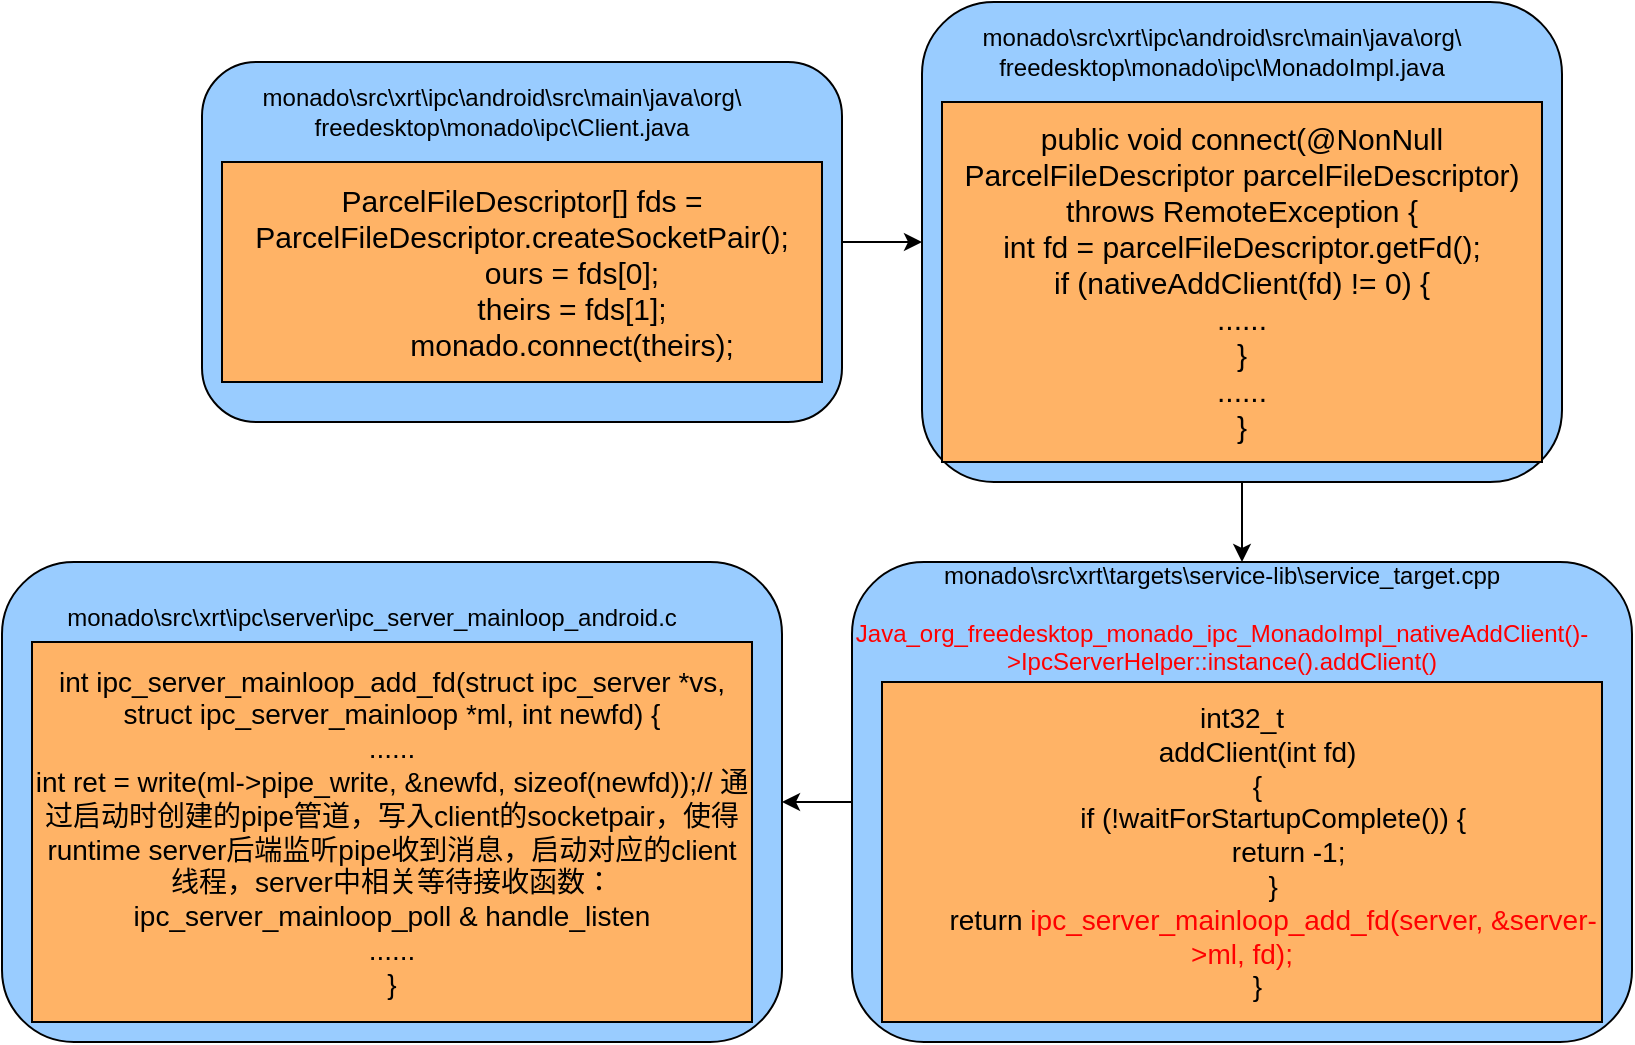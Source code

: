 <mxfile version="24.5.3" type="device">
  <diagram name="第 1 页" id="L5u8EUB9qDxPLzP4zzUu">
    <mxGraphModel dx="880" dy="434" grid="1" gridSize="10" guides="1" tooltips="1" connect="1" arrows="1" fold="1" page="1" pageScale="1" pageWidth="827" pageHeight="1169" math="0" shadow="0">
      <root>
        <mxCell id="0" />
        <mxCell id="1" parent="0" />
        <mxCell id="YQZlp1rxetBFQlgO7vTc-8" style="edgeStyle=orthogonalEdgeStyle;rounded=0;orthogonalLoop=1;jettySize=auto;html=1;entryX=0;entryY=0.5;entryDx=0;entryDy=0;" edge="1" parent="1" source="YQZlp1rxetBFQlgO7vTc-1" target="YQZlp1rxetBFQlgO7vTc-4">
          <mxGeometry relative="1" as="geometry" />
        </mxCell>
        <mxCell id="YQZlp1rxetBFQlgO7vTc-1" value="" style="rounded=1;whiteSpace=wrap;html=1;fillColor=#99CCFF;" vertex="1" parent="1">
          <mxGeometry x="120" y="40" width="320" height="180" as="geometry" />
        </mxCell>
        <mxCell id="YQZlp1rxetBFQlgO7vTc-2" value="&lt;div&gt;&lt;span style=&quot;background-color: initial;&quot;&gt;monado\src\xrt\ipc\android\src\main\java\org\&lt;/span&gt;&lt;/div&gt;&lt;div&gt;&lt;span style=&quot;background-color: initial;&quot;&gt;freedesktop\monado\ipc\Client.java&lt;/span&gt;&lt;br&gt;&lt;/div&gt;" style="text;html=1;align=center;verticalAlign=middle;whiteSpace=wrap;rounded=0;" vertex="1" parent="1">
          <mxGeometry x="250" y="50" width="40" height="30" as="geometry" />
        </mxCell>
        <mxCell id="YQZlp1rxetBFQlgO7vTc-3" value="&lt;font style=&quot;font-size: 15px;&quot;&gt;ParcelFileDescriptor[] fds = ParcelFileDescriptor.createSocketPair();&lt;br&gt;&amp;nbsp; &amp;nbsp; &amp;nbsp; &amp;nbsp; &amp;nbsp; &amp;nbsp; ours = fds[0];&lt;br&gt;&amp;nbsp; &amp;nbsp; &amp;nbsp; &amp;nbsp; &amp;nbsp; &amp;nbsp; theirs = fds[1];&lt;br&gt;&amp;nbsp; &amp;nbsp; &amp;nbsp; &amp;nbsp; &amp;nbsp; &amp;nbsp; monado.connect(theirs);&lt;/font&gt;" style="rounded=0;whiteSpace=wrap;html=1;fillColor=#FFB366;" vertex="1" parent="1">
          <mxGeometry x="130" y="90" width="300" height="110" as="geometry" />
        </mxCell>
        <mxCell id="YQZlp1rxetBFQlgO7vTc-13" style="edgeStyle=orthogonalEdgeStyle;rounded=0;orthogonalLoop=1;jettySize=auto;html=1;entryX=0.5;entryY=0;entryDx=0;entryDy=0;" edge="1" parent="1" source="YQZlp1rxetBFQlgO7vTc-4" target="YQZlp1rxetBFQlgO7vTc-9">
          <mxGeometry relative="1" as="geometry" />
        </mxCell>
        <mxCell id="YQZlp1rxetBFQlgO7vTc-4" value="" style="rounded=1;whiteSpace=wrap;html=1;fillColor=#99CCFF;" vertex="1" parent="1">
          <mxGeometry x="480" y="10" width="320" height="240" as="geometry" />
        </mxCell>
        <mxCell id="YQZlp1rxetBFQlgO7vTc-5" value="&lt;div&gt;&lt;span style=&quot;background-color: initial;&quot;&gt;monado\src\xrt\ipc\android\src\main\java\org\&lt;/span&gt;&lt;/div&gt;&lt;div&gt;&lt;span style=&quot;background-color: initial;&quot;&gt;freedesktop\monado\ipc\MonadoImpl.java&lt;/span&gt;&lt;br&gt;&lt;/div&gt;" style="text;html=1;align=center;verticalAlign=middle;whiteSpace=wrap;rounded=0;" vertex="1" parent="1">
          <mxGeometry x="610" y="20" width="40" height="30" as="geometry" />
        </mxCell>
        <mxCell id="YQZlp1rxetBFQlgO7vTc-6" value="&lt;span style=&quot;font-size: 15px;&quot;&gt;public void connect(@NonNull ParcelFileDescriptor parcelFileDescriptor) throws RemoteException {&lt;/span&gt;&lt;br&gt;&lt;div&gt;&lt;span style=&quot;font-size: 15px;&quot;&gt;int fd = parcelFileDescriptor.getFd();&lt;/span&gt;&lt;br&gt;&lt;/div&gt;&lt;div&gt;&lt;span style=&quot;font-size: 15px;&quot;&gt;if (nativeAddClient(fd) != 0) {&lt;/span&gt;&lt;br&gt;&lt;/div&gt;&lt;div&gt;&lt;span style=&quot;font-size: 15px;&quot;&gt;......&lt;/span&gt;&lt;/div&gt;&lt;div&gt;&lt;span style=&quot;font-size: 15px;&quot;&gt;}&lt;/span&gt;&lt;/div&gt;&lt;div&gt;&lt;span style=&quot;font-size: 15px;&quot;&gt;......&lt;/span&gt;&lt;/div&gt;&lt;div&gt;&lt;span style=&quot;font-size: 15px;&quot;&gt;}&lt;/span&gt;&lt;/div&gt;" style="rounded=0;whiteSpace=wrap;html=1;fillColor=#FFB366;" vertex="1" parent="1">
          <mxGeometry x="490" y="60" width="300" height="180" as="geometry" />
        </mxCell>
        <mxCell id="YQZlp1rxetBFQlgO7vTc-21" style="edgeStyle=orthogonalEdgeStyle;rounded=0;orthogonalLoop=1;jettySize=auto;html=1;entryX=1;entryY=0.5;entryDx=0;entryDy=0;" edge="1" parent="1" source="YQZlp1rxetBFQlgO7vTc-9" target="YQZlp1rxetBFQlgO7vTc-18">
          <mxGeometry relative="1" as="geometry" />
        </mxCell>
        <mxCell id="YQZlp1rxetBFQlgO7vTc-9" value="" style="rounded=1;whiteSpace=wrap;html=1;fillColor=#99CCFF;" vertex="1" parent="1">
          <mxGeometry x="445" y="290" width="390" height="240" as="geometry" />
        </mxCell>
        <mxCell id="YQZlp1rxetBFQlgO7vTc-10" value="&lt;div&gt;monado\src\xrt\targets\service-lib\service_target.cpp&lt;br&gt;&lt;/div&gt;&lt;div&gt;&lt;br&gt;&lt;/div&gt;&lt;div&gt;&lt;font color=&quot;#ff0000&quot;&gt;Java_org_freedesktop_monado_ipc_MonadoImpl_nativeAddClient()-&amp;gt;IpcServerHelper::instance().addClient()&lt;/font&gt;&lt;br&gt;&lt;/div&gt;" style="text;html=1;align=center;verticalAlign=middle;whiteSpace=wrap;rounded=0;" vertex="1" parent="1">
          <mxGeometry x="610" y="303" width="40" height="30" as="geometry" />
        </mxCell>
        <mxCell id="YQZlp1rxetBFQlgO7vTc-11" value="&lt;font style=&quot;font-size: 14px;&quot;&gt;int32_t&lt;br&gt;&amp;nbsp;&amp;nbsp;&amp;nbsp;&amp;nbsp;addClient(int fd)&lt;br&gt;&amp;nbsp;&amp;nbsp;&amp;nbsp;&amp;nbsp;{&lt;br&gt;&amp;nbsp;&amp;nbsp;&amp;nbsp;&amp;nbsp;&amp;nbsp;&amp;nbsp;&amp;nbsp;&amp;nbsp;if (!waitForStartupComplete()) {&lt;br&gt;&amp;nbsp;&amp;nbsp;&amp;nbsp;&amp;nbsp;&amp;nbsp;&amp;nbsp;&amp;nbsp;&amp;nbsp;&amp;nbsp;&amp;nbsp;&amp;nbsp;&amp;nbsp;return -1;&lt;br&gt;&amp;nbsp;&amp;nbsp;&amp;nbsp;&amp;nbsp;&amp;nbsp;&amp;nbsp;&amp;nbsp;&amp;nbsp;}&lt;br&gt;&amp;nbsp;&amp;nbsp;&amp;nbsp;&amp;nbsp;&amp;nbsp;&amp;nbsp;&amp;nbsp;&amp;nbsp;return &lt;font color=&quot;#ff0000&quot;&gt;ipc_server_mainloop_add_fd(server, &amp;amp;server-&amp;gt;ml, fd);&lt;/font&gt;&lt;br&gt;&amp;nbsp;&amp;nbsp;&amp;nbsp;&amp;nbsp;}&lt;/font&gt;" style="rounded=0;whiteSpace=wrap;html=1;fillColor=#FFB366;" vertex="1" parent="1">
          <mxGeometry x="460" y="350" width="360" height="170" as="geometry" />
        </mxCell>
        <mxCell id="YQZlp1rxetBFQlgO7vTc-18" value="" style="rounded=1;whiteSpace=wrap;html=1;fillColor=#99CCFF;" vertex="1" parent="1">
          <mxGeometry x="20" y="290" width="390" height="240" as="geometry" />
        </mxCell>
        <mxCell id="YQZlp1rxetBFQlgO7vTc-19" value="&lt;div&gt;monado\src\xrt\ipc\server\ipc_server_mainloop_android.c&lt;br&gt;&lt;/div&gt;" style="text;html=1;align=center;verticalAlign=middle;whiteSpace=wrap;rounded=0;" vertex="1" parent="1">
          <mxGeometry x="185" y="303" width="40" height="30" as="geometry" />
        </mxCell>
        <mxCell id="YQZlp1rxetBFQlgO7vTc-20" value="&lt;div&gt;&lt;span style=&quot;font-size: 14px;&quot;&gt;int&amp;nbsp;&lt;/span&gt;&lt;span style=&quot;font-size: 14px; background-color: initial;&quot;&gt;ipc_server_mainloop_add_fd(struct ipc_server *vs, struct ipc_server_mainloop *ml, int newfd) {&lt;/span&gt;&lt;/div&gt;&lt;div&gt;&lt;span style=&quot;font-size: 14px;&quot;&gt;......&lt;/span&gt;&lt;/div&gt;&lt;div&gt;&lt;span style=&quot;font-size: 14px;&quot;&gt;int ret = write(ml-&amp;gt;pipe_write, &amp;amp;newfd, sizeof(newfd));// 通过启动时创建的pipe管道，写入client的socketpair，使得runtime server后端监听pipe收到消息，启动对应的client线程，server中相关等待接收函数：&lt;/span&gt;&lt;span style=&quot;background-color: initial; font-size: 14px;&quot;&gt;ipc_server_mainloop_poll &amp;amp;&amp;nbsp;&lt;/span&gt;&lt;span style=&quot;background-color: initial; font-size: 14px;&quot;&gt;handle_listen&lt;/span&gt;&lt;br&gt;&lt;/div&gt;&lt;div&gt;&lt;span style=&quot;font-size: 14px;&quot;&gt;......&lt;/span&gt;&lt;/div&gt;&lt;div&gt;&lt;span style=&quot;font-size: 14px;&quot;&gt;}&lt;/span&gt;&lt;/div&gt;" style="rounded=0;whiteSpace=wrap;html=1;fillColor=#FFB366;" vertex="1" parent="1">
          <mxGeometry x="35" y="330" width="360" height="190" as="geometry" />
        </mxCell>
      </root>
    </mxGraphModel>
  </diagram>
</mxfile>
